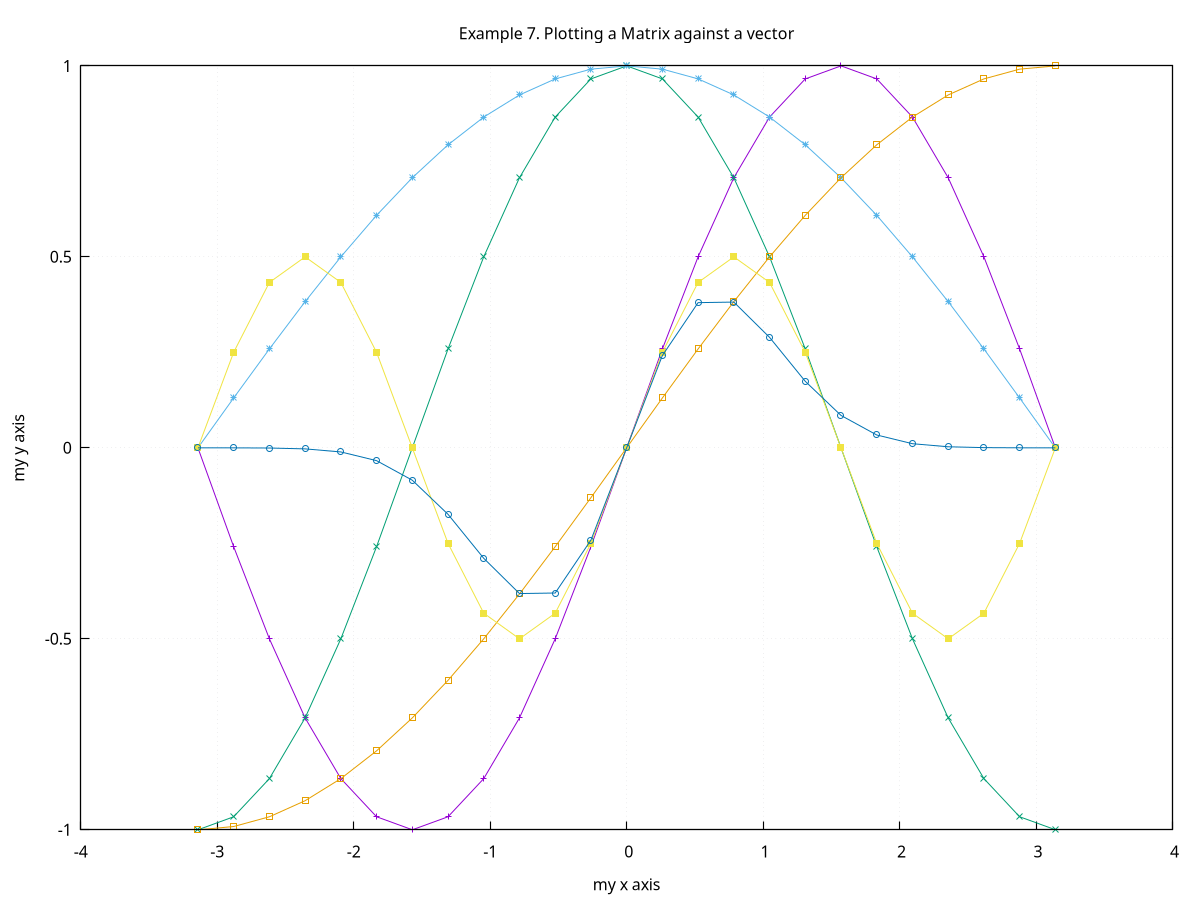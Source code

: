 # ogpf libray
# Rev. 0.22 of March 9th, 2018
# Licence: MIT

# gnuplot global setting
set term qt size 640,480 enhanced font "Helvetica,10" title "ogpf libray: Rev. 0.22 of March 9th, 2018"

# ogpf extra configuration
# -------------------------------------------
# color definitions
set style line 1 lc rgb "#800000" lt 1 lw 2
set style line 2 lc rgb "#ff0000" lt 1 lw 2
set style line 3 lc rgb "#ff4500" lt 1 lw 2
set style line 4 lc rgb "#ffa500" lt 1 lw 2
set style line 5 lc rgb "#006400" lt 1 lw 2
set style line 6 lc rgb "#0000ff" lt 1 lw 2
set style line 7 lc rgb "#9400d3" lt 1 lw 2

# Axes
set border linewidth 1.15
set tics nomirror

# grid
# Add light grid to plot
set style line 102 lc rgb "#d6d7d9" lt 0 lw 1
set grid back ls 102

# plot style
set style data linespoints

# -------------------------------------------

 
# plot scale
 
# Annotation: title and labels
set title "Example 7. Plotting a Matrix against a vector"
set xlabel "my x axis"
set ylabel "my y axis"
 
# axes setting

 plot "-" notitle, \
"-" notitle, \
"-" notitle, \
"-" notitle, \
"-" notitle, \
"-" notitle
  -3.1415926535900001        2.0682310711021444E-013
  -2.8797932657908332      -0.25881904510233783     
  -2.6179938779916667      -0.49999999999985073     
  -2.3561944901925003      -0.70710678118643766     
  -2.0943951023933334      -0.86602540378436976     
  -1.8325957145941667      -0.96592582628903711     
  -1.5707963267950000       -1.0000000000000000     
  -1.3089969389958334      -0.96592582628909063     
  -1.0471975511966667      -0.86602540378447312     
 -0.78539816339749979      -0.70710678118658388     
 -0.52359877559833334      -0.50000000000002986     
 -0.26179938779916689      -0.25881904510253761     
   0.0000000000000000        0.0000000000000000     
  0.26179938779916689       0.25881904510253761     
  0.52359877559833334       0.50000000000002986     
  0.78539816339749979       0.70710678118658388     
   1.0471975511966667       0.86602540378447312     
   1.3089969389958336       0.96592582628909063     
   1.5707963267950005        1.0000000000000000     
   1.8325957145941665       0.96592582628903711     
   2.0943951023933334       0.86602540378436976     
   2.3561944901925003       0.70710678118643766     
   2.6179938779916663       0.49999999999985112     
   2.8797932657908332       0.25881904510233783     
   3.1415926535900001       -2.0682310711021444E-013
e
  -3.1415926535900001       -1.0000000000000000     
  -2.8797932657908332      -0.96592582628911727     
  -2.6179938779916667      -0.86602540378452475     
  -2.3561944901925003      -0.70710678118665737     
  -2.0943951023933334      -0.50000000000011935     
  -1.8325957145941667      -0.25881904510263731     
  -1.5707963267950000       -1.0341155355510722E-013
  -1.3089969389958334       0.25881904510243753     
  -1.0471975511966667       0.49999999999994033     
 -0.78539816339749979       0.70710678118651116     
 -0.52359877559833334       0.86602540378442139     
 -0.26179938779916689       0.96592582628906376     
   0.0000000000000000        1.0000000000000000     
  0.26179938779916689       0.96592582628906376     
  0.52359877559833334       0.86602540378442139     
  0.78539816339749979       0.70710678118651116     
   1.0471975511966667       0.49999999999994033     
   1.3089969389958336       0.25881904510243731     
   1.5707963267950005       -1.0385564276495728E-013
   1.8325957145941665      -0.25881904510263709     
   2.0943951023933334      -0.50000000000011935     
   2.3561944901925003      -0.70710678118665737     
   2.6179938779916663      -0.86602540378452464     
   2.8797932657908332      -0.96592582628911727     
   3.1415926535900001       -1.0000000000000000     
e
  -3.1415926535900001       -1.0341155355510722E-013
  -2.8797932657908332       0.13052619221995770     
  -2.6179938779916667       0.25881904510243753     
  -2.3561944901925003       0.38268343236501801     
  -2.0943951023933334       0.49999999999994033     
  -1.8325957145941667       0.60876142900867281     
  -1.5707963267950000       0.70710678118651105     
  -1.3089969389958334       0.79335334029120896     
  -1.0471975511966667       0.86602540378442139     
 -0.78539816339749979       0.92387953251127686     
 -0.52359877559833334       0.96592582628906387     
 -0.26179938779916689       0.99144486137380927     
   0.0000000000000000        1.0000000000000000     
  0.26179938779916689       0.99144486137380927     
  0.52359877559833334       0.96592582628906387     
  0.78539816339749979       0.92387953251127686     
   1.0471975511966667       0.86602540378442139     
   1.3089969389958336       0.79335334029120885     
   1.5707963267950005       0.70710678118651082     
   1.8325957145941665       0.60876142900867292     
   2.0943951023933334       0.49999999999994033     
   2.3561944901925003       0.38268343236501801     
   2.6179938779916663       0.25881904510243775     
   2.8797932657908332       0.13052619221995770     
   3.1415926535900001       -1.0341155355510722E-013
e
  -3.1415926535900001       -1.0000000000000000     
  -2.8797932657908332      -0.99144486137382282     
  -2.6179938779916667      -0.96592582628909063     
  -2.3561944901925003      -0.92387953251131649     
  -2.0943951023933334      -0.86602540378447312     
  -1.8325957145941667      -0.79335334029127180     
  -1.5707963267950000      -0.70710678118658410     
  -1.3089969389958334      -0.60876142900875485     
  -1.0471975511966667      -0.50000000000002986     
 -0.78539816339749979      -0.38268343236511354     
 -0.52359877559833334      -0.25881904510253739     
 -0.26179938779916689      -0.13052619222006023     
   0.0000000000000000        0.0000000000000000     
  0.26179938779916689       0.13052619222006023     
  0.52359877559833334       0.25881904510253739     
  0.78539816339749979       0.38268343236511354     
   1.0471975511966667       0.50000000000002986     
   1.3089969389958336       0.60876142900875496     
   1.5707963267950005       0.70710678118658421     
   1.8325957145941665       0.79335334029127180     
   2.0943951023933334       0.86602540378447312     
   2.3561944901925003       0.92387953251131649     
   2.6179938779916663       0.96592582628909052     
   2.8797932657908332       0.99144486137382282     
   3.1415926535900001        1.0000000000000000     
e
  -3.1415926535900001       -2.0682310711021444E-013
  -2.8797932657908332       0.24999999999983599     
  -2.6179938779916667       0.43301270189213309     
  -2.3561944901925003       0.50000000000000000     
  -2.0943951023933334       0.43301270189228824     
  -1.8325957145941667       0.25000000000010453     
  -1.5707963267950000        1.0341155355510722E-013
  -1.3089969389958334      -0.24999999999992539     
  -1.0471975511966667      -0.43301270189218488     
 -0.78539816339749979      -0.50000000000000000     
 -0.52359877559833334      -0.43301270189223656     
 -0.26179938779916689      -0.25000000000001510     
   0.0000000000000000        0.0000000000000000     
  0.26179938779916689       0.25000000000001510     
  0.52359877559833334       0.43301270189223656     
  0.78539816339749979       0.50000000000000000     
   1.0471975511966667       0.43301270189218488     
   1.3089969389958336       0.24999999999992517     
   1.5707963267950005       -1.0385564276495728E-013
   1.8325957145941665      -0.25000000000010431     
   2.0943951023933334      -0.43301270189228824     
   2.3561944901925003      -0.50000000000000000     
   2.6179938779916663      -0.43301270189213337     
   2.8797932657908332      -0.24999999999983599     
   3.1415926535900001        2.0682310711021444E-013
e
  -3.1415926535900001        1.0697550080298736E-017
  -2.8797932657908332       -6.4759161132728682E-005
  -2.6179938779916667       -5.2767018146038388E-004
  -2.3561944901925003       -2.7443087262150768E-003
  -2.0943951023933334       -1.0777098763168408E-002
  -1.8325957145941667       -3.3605172337424931E-002
  -1.5707963267950000       -8.4804972471086218E-002
  -1.3089969389958334      -0.17409725164601730     
  -1.0471975511966667      -0.28925004785647579     
 -0.78539816339749979      -0.38158415403027657     
 -0.52359877559833334      -0.38010685882155448     
 -0.26179938779916689      -0.24167412565941343     
   0.0000000000000000        0.0000000000000000     
  0.26179938779916689       0.24167412565941343     
  0.52359877559833334       0.38010685882155448     
  0.78539816339749979       0.38158415403027657     
   1.0471975511966667       0.28925004785647579     
   1.3089969389958336       0.17409725164601716     
   1.5707963267950005        8.4804972471086107E-002
   1.8325957145941665        3.3605172337424966E-002
   2.0943951023933334        1.0777098763168408E-002
   2.3561944901925003        2.7443087262150768E-003
   2.6179938779916663        5.2767018146038529E-004
   2.8797932657908332        6.4759161132728682E-005
   3.1415926535900001       -1.0697550080298736E-017
e
